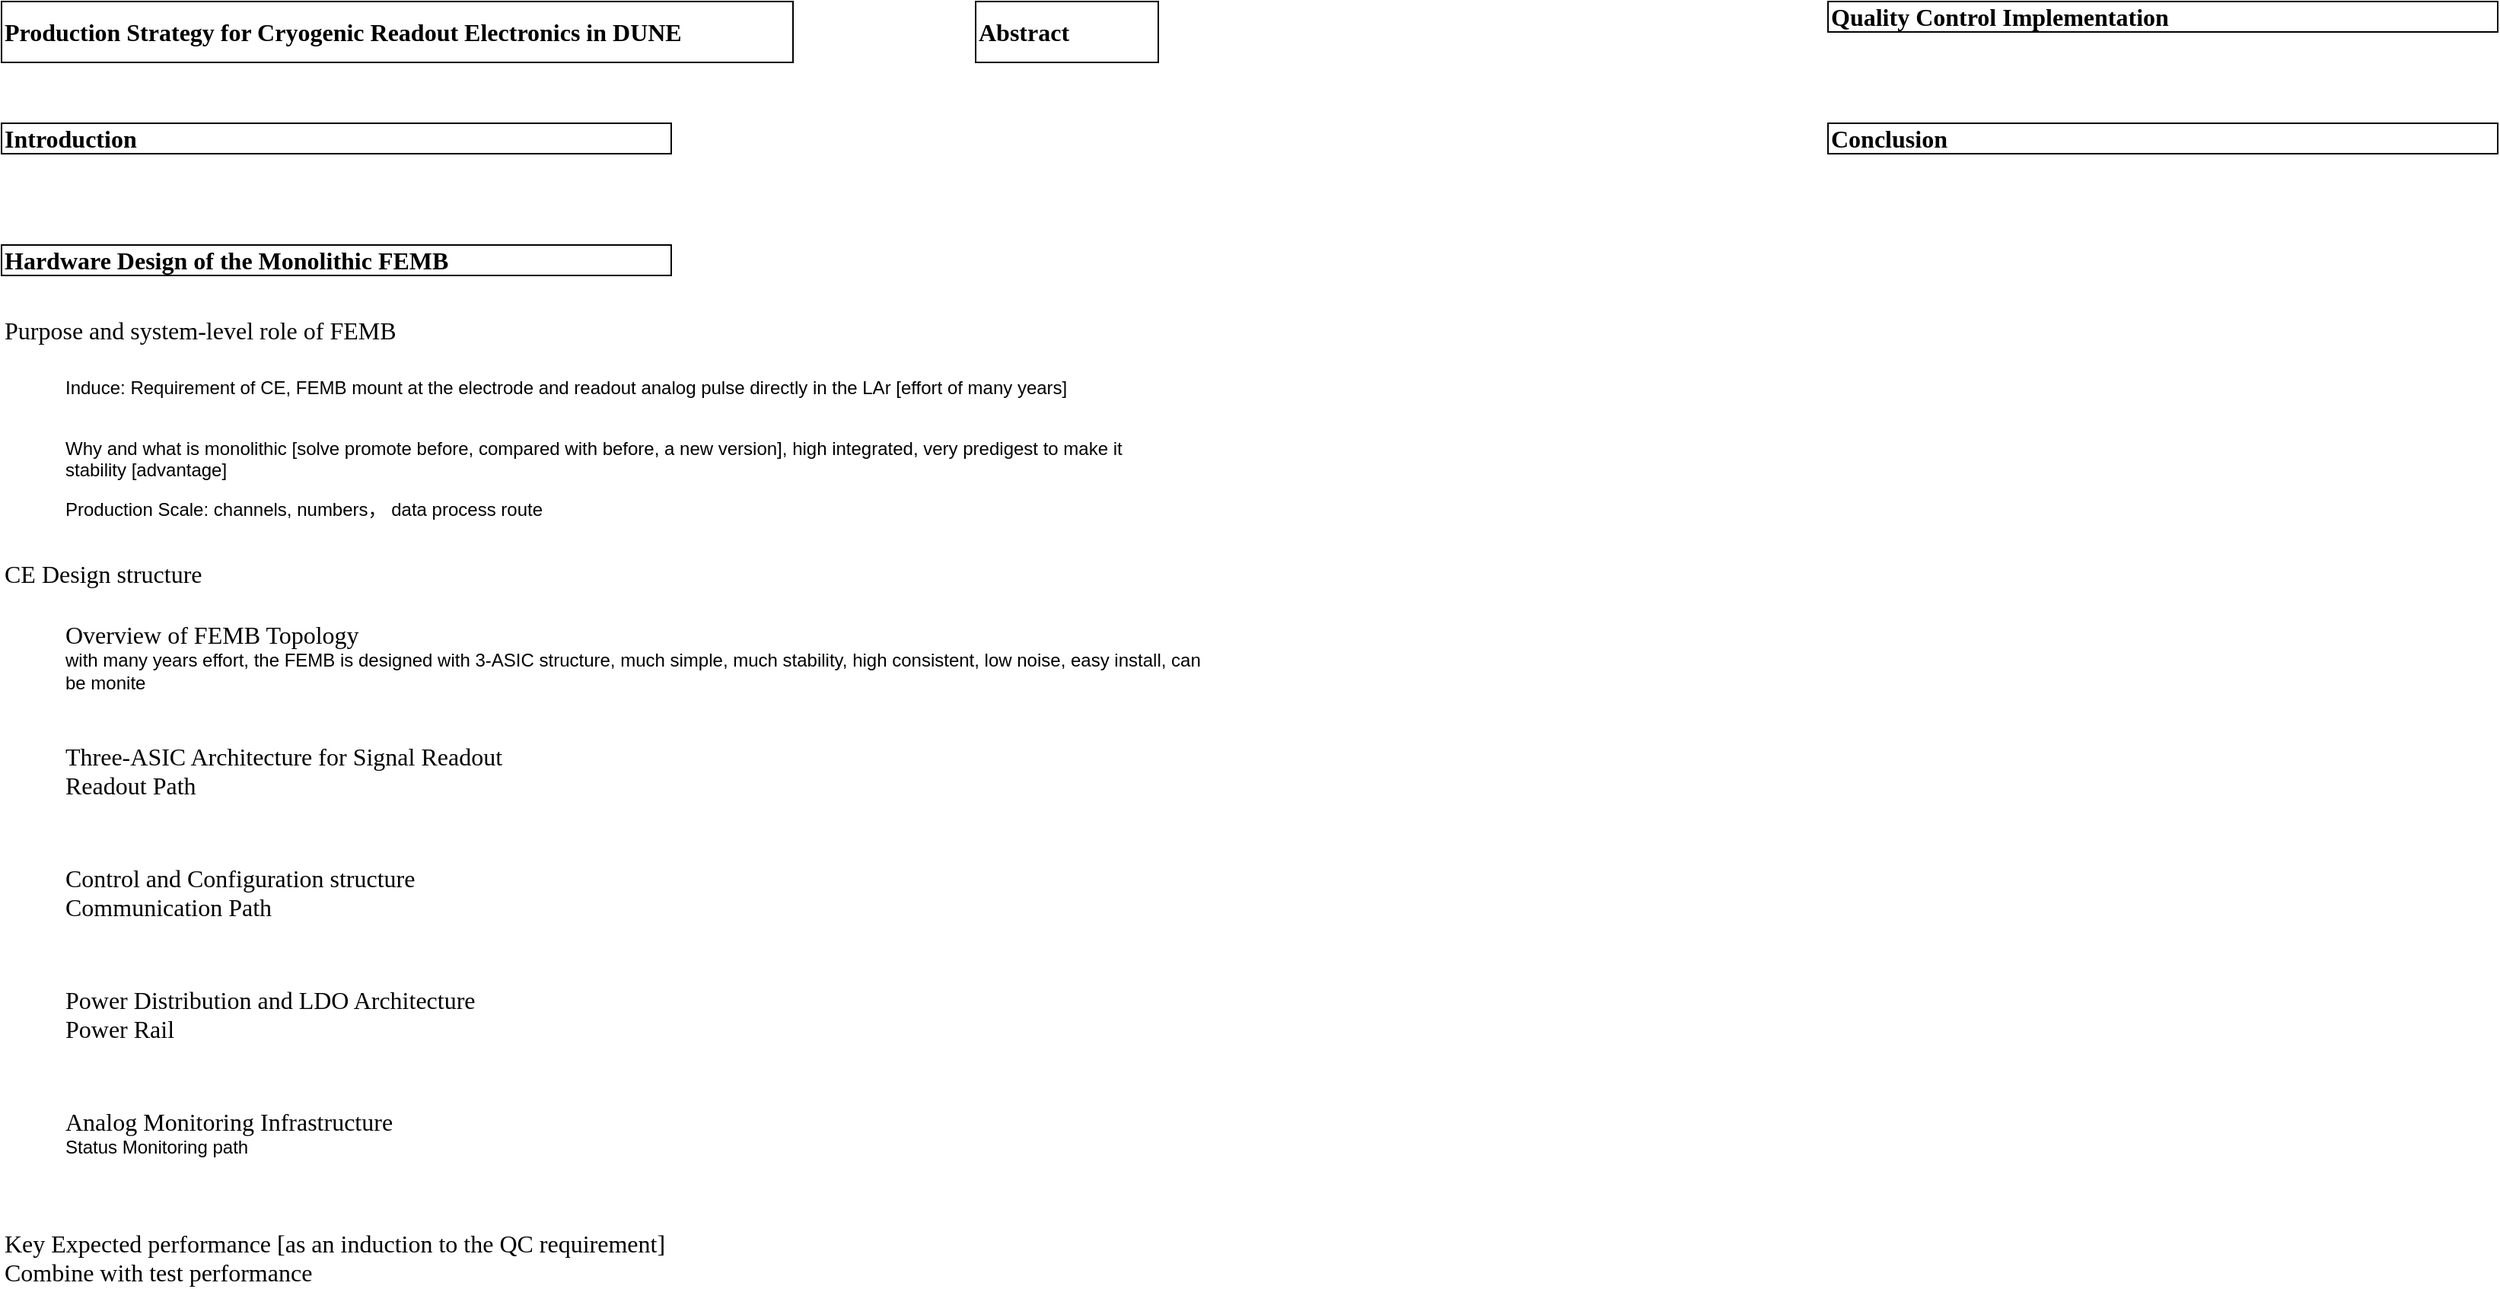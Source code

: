 <mxfile version="27.1.1">
  <diagram name="Page-1" id="kzZ9UD59wHyEcjwjnaLz">
    <mxGraphModel dx="1408" dy="743" grid="1" gridSize="10" guides="1" tooltips="1" connect="1" arrows="1" fold="1" page="1" pageScale="1" pageWidth="1100" pageHeight="850" math="0" shadow="0">
      <root>
        <mxCell id="0" />
        <mxCell id="1" parent="0" />
        <mxCell id="5cuMY69TC_ofjjujHGTF-1" value="Production Strategy for Cryogenic Readout Electronics in DUNE" style="rounded=0;whiteSpace=wrap;html=1;align=left;fontStyle=1;fontSize=16;fontFamily=Times New Roman;" parent="1" vertex="1">
          <mxGeometry x="120" y="80" width="520" height="40" as="geometry" />
        </mxCell>
        <mxCell id="5cuMY69TC_ofjjujHGTF-3" value="Abstract" style="rounded=0;whiteSpace=wrap;html=1;align=left;fontStyle=1;fontSize=16;fontFamily=Times New Roman;" parent="1" vertex="1">
          <mxGeometry x="760" y="80" width="120" height="40" as="geometry" />
        </mxCell>
        <mxCell id="5cuMY69TC_ofjjujHGTF-4" value="Introduction" style="rounded=0;whiteSpace=wrap;html=1;align=left;fontStyle=1;fontSize=16;fontFamily=Times New Roman;" parent="1" vertex="1">
          <mxGeometry x="120" y="160" width="440" height="20" as="geometry" />
        </mxCell>
        <mxCell id="5cuMY69TC_ofjjujHGTF-5" value="Hardware Design of the Monolithic FEMB" style="rounded=0;whiteSpace=wrap;html=1;align=left;fontStyle=1;fontSize=16;fontFamily=Times New Roman;" parent="1" vertex="1">
          <mxGeometry x="120" y="240" width="440" height="20" as="geometry" />
        </mxCell>
        <mxCell id="5cuMY69TC_ofjjujHGTF-6" value="Quality Control Implementation" style="rounded=0;whiteSpace=wrap;html=1;align=left;fontStyle=1;fontSize=16;fontFamily=Times New Roman;" parent="1" vertex="1">
          <mxGeometry x="1320" y="80" width="440" height="20" as="geometry" />
        </mxCell>
        <mxCell id="5cuMY69TC_ofjjujHGTF-7" value="Conclusion" style="rounded=0;whiteSpace=wrap;html=1;align=left;fontStyle=1;fontSize=16;fontFamily=Times New Roman;" parent="1" vertex="1">
          <mxGeometry x="1320" y="160" width="440" height="20" as="geometry" />
        </mxCell>
        <mxCell id="5cuMY69TC_ofjjujHGTF-8" value="&lt;span style=&quot;font-size:12.0pt;mso-bidi-font-size:11.0pt;&amp;lt;br/&amp;gt;line-height:107%;font-family:&amp;quot;Times New Roman&amp;quot;,serif;mso-fareast-font-family:&amp;lt;br/&amp;gt;DengXian;mso-fareast-theme-font:minor-fareast;mso-bidi-theme-font:minor-bidi;&amp;lt;br/&amp;gt;mso-ansi-language:EN-US;mso-fareast-language:ZH-CN;mso-bidi-language:AR-SA&quot;&gt;Purpose and system-level role of FEMB&lt;/span&gt;" style="text;whiteSpace=wrap;html=1;" parent="1" vertex="1">
          <mxGeometry x="120" y="280" width="440" height="30" as="geometry" />
        </mxCell>
        <mxCell id="5cuMY69TC_ofjjujHGTF-9" value="Induce: Requirement of CE, FEMB mount at the electrode and readout analog pulse directly in the LAr [effort of many years]" style="text;whiteSpace=wrap;html=1;" parent="1" vertex="1">
          <mxGeometry x="160" y="320" width="720" height="40" as="geometry" />
        </mxCell>
        <mxCell id="5cuMY69TC_ofjjujHGTF-10" value="Why and what is monolithic [solve promote before, compared with before, a new version], high integrated, very predigest to make it stability [advantage]" style="text;whiteSpace=wrap;html=1;" parent="1" vertex="1">
          <mxGeometry x="160" y="360" width="720" height="30" as="geometry" />
        </mxCell>
        <mxCell id="5cuMY69TC_ofjjujHGTF-12" value="Production Scale: channels, numbers， data process route" style="text;whiteSpace=wrap;html=1;" parent="1" vertex="1">
          <mxGeometry x="160" y="400" width="720" height="30" as="geometry" />
        </mxCell>
        <mxCell id="5cuMY69TC_ofjjujHGTF-13" value="&lt;span style=&quot;font-size:12.0pt;mso-bidi-font-size:11.0pt;&amp;lt;br/&amp;gt;line-height:107%;font-family:&amp;quot;Times New Roman&amp;quot;,serif;mso-fareast-font-family:&amp;lt;br/&amp;gt;DengXian;mso-fareast-theme-font:minor-fareast;mso-bidi-theme-font:minor-bidi;&amp;lt;br/&amp;gt;mso-ansi-language:EN-US;mso-fareast-language:ZH-CN;mso-bidi-language:AR-SA&quot;&gt;CE Design structure&lt;/span&gt;" style="text;whiteSpace=wrap;html=1;" parent="1" vertex="1">
          <mxGeometry x="120" y="440" width="440" height="30" as="geometry" />
        </mxCell>
        <mxCell id="5cuMY69TC_ofjjujHGTF-14" value="&lt;span style=&quot;font-size:12.0pt;mso-bidi-font-size:11.0pt;&amp;lt;br/&amp;gt;line-height:107%;font-family:&amp;quot;Times New Roman&amp;quot;,serif;mso-fareast-font-family:&amp;lt;br/&amp;gt;DengXian;mso-fareast-theme-font:minor-fareast;mso-bidi-theme-font:minor-bidi;&amp;lt;br/&amp;gt;mso-ansi-language:EN-US;mso-fareast-language:ZH-CN;mso-bidi-language:AR-SA&quot;&gt;Overview of FEMB Topology&lt;/span&gt;&lt;div&gt;with many years effort, the FEMB is designed with 3-ASIC structure, much simple, much stability, high consistent, low noise, easy install, can be monite&lt;/div&gt;" style="text;whiteSpace=wrap;html=1;" parent="1" vertex="1">
          <mxGeometry x="160" y="480" width="760" height="40" as="geometry" />
        </mxCell>
        <mxCell id="5cuMY69TC_ofjjujHGTF-15" value="&lt;span style=&quot;font-size:12.0pt;mso-bidi-font-size:11.0pt;&amp;lt;br/&amp;gt;line-height:107%;font-family:&amp;quot;Times New Roman&amp;quot;,serif;mso-fareast-font-family:&amp;lt;br/&amp;gt;DengXian;mso-fareast-theme-font:minor-fareast;mso-bidi-theme-font:minor-bidi;&amp;lt;br/&amp;gt;mso-ansi-language:EN-US;mso-fareast-language:ZH-CN;mso-bidi-language:AR-SA&quot;&gt;Three-ASIC Architecture for Signal Readout&lt;/span&gt;&lt;div&gt;&lt;span style=&quot;font-size:12.0pt;mso-bidi-font-size:11.0pt;&amp;lt;br/&amp;gt;line-height:107%;font-family:&amp;quot;Times New Roman&amp;quot;,serif;mso-fareast-font-family:&amp;lt;br/&amp;gt;DengXian;mso-fareast-theme-font:minor-fareast;mso-bidi-theme-font:minor-bidi;&amp;lt;br/&amp;gt;mso-ansi-language:EN-US;mso-fareast-language:ZH-CN;mso-bidi-language:AR-SA&quot;&gt;Readout Path&lt;/span&gt;&lt;/div&gt;" style="text;whiteSpace=wrap;html=1;" parent="1" vertex="1">
          <mxGeometry x="160" y="560" width="600" height="80" as="geometry" />
        </mxCell>
        <mxCell id="5cuMY69TC_ofjjujHGTF-16" value="&lt;span style=&quot;font-size:12.0pt;mso-bidi-font-size:11.0pt;&amp;lt;br/&amp;gt;line-height:107%;font-family:&amp;quot;Times New Roman&amp;quot;,serif;mso-fareast-font-family:&amp;lt;br/&amp;gt;DengXian;mso-fareast-theme-font:minor-fareast;mso-bidi-theme-font:minor-bidi;&amp;lt;br/&amp;gt;mso-ansi-language:EN-US;mso-fareast-language:ZH-CN;mso-bidi-language:AR-SA&quot;&gt;Key Expected performance [as an induction to the QC requirement]&lt;/span&gt;&lt;div&gt;&lt;span style=&quot;font-size:12.0pt;mso-bidi-font-size:11.0pt;&amp;lt;br/&amp;gt;line-height:107%;font-family:&amp;quot;Times New Roman&amp;quot;,serif;mso-fareast-font-family:&amp;lt;br/&amp;gt;DengXian;mso-fareast-theme-font:minor-fareast;mso-bidi-theme-font:minor-bidi;&amp;lt;br/&amp;gt;mso-ansi-language:EN-US;mso-fareast-language:ZH-CN;mso-bidi-language:AR-SA&quot;&gt;Combine with test performance&lt;/span&gt;&lt;/div&gt;" style="text;whiteSpace=wrap;html=1;" parent="1" vertex="1">
          <mxGeometry x="120" y="880" width="600" height="30" as="geometry" />
        </mxCell>
        <mxCell id="5cuMY69TC_ofjjujHGTF-17" value="&lt;span style=&quot;font-size:12.0pt;mso-bidi-font-size:11.0pt;&amp;lt;br/&amp;gt;line-height:107%;font-family:&amp;quot;Times New Roman&amp;quot;,serif;mso-fareast-font-family:&amp;lt;br/&amp;gt;DengXian;mso-fareast-theme-font:minor-fareast;mso-bidi-theme-font:minor-bidi;&amp;lt;br/&amp;gt;mso-ansi-language:EN-US;mso-fareast-language:ZH-CN;mso-bidi-language:AR-SA&quot;&gt;Control and Configuration structure&lt;/span&gt;&lt;div&gt;&lt;span style=&quot;font-size:12.0pt;mso-bidi-font-size:11.0pt;&amp;lt;br/&amp;gt;line-height:107%;font-family:&amp;quot;Times New Roman&amp;quot;,serif;mso-fareast-font-family:&amp;lt;br/&amp;gt;DengXian;mso-fareast-theme-font:minor-fareast;mso-bidi-theme-font:minor-bidi;&amp;lt;br/&amp;gt;mso-ansi-language:EN-US;mso-fareast-language:ZH-CN;mso-bidi-language:AR-SA&quot;&gt;Communication Path&lt;/span&gt;&lt;/div&gt;" style="text;whiteSpace=wrap;html=1;" parent="1" vertex="1">
          <mxGeometry x="160" y="640" width="600" height="30" as="geometry" />
        </mxCell>
        <mxCell id="5cuMY69TC_ofjjujHGTF-18" value="&lt;span style=&quot;font-size:12.0pt;mso-bidi-font-size:11.0pt;&amp;lt;br/&amp;gt;line-height:107%;font-family:&amp;quot;Times New Roman&amp;quot;,serif;mso-fareast-font-family:&amp;lt;br/&amp;gt;DengXian;mso-fareast-theme-font:minor-fareast;mso-bidi-theme-font:minor-bidi;&amp;lt;br/&amp;gt;mso-ansi-language:EN-US;mso-fareast-language:ZH-CN;mso-bidi-language:AR-SA&quot;&gt;Power Distribution and LDO Architecture&lt;/span&gt;&lt;div&gt;&lt;span style=&quot;font-size:12.0pt;mso-bidi-font-size:11.0pt;&amp;lt;br/&amp;gt;line-height:107%;font-family:&amp;quot;Times New Roman&amp;quot;,serif;mso-fareast-font-family:&amp;lt;br/&amp;gt;DengXian;mso-fareast-theme-font:minor-fareast;mso-bidi-theme-font:minor-bidi;&amp;lt;br/&amp;gt;mso-ansi-language:EN-US;mso-fareast-language:ZH-CN;mso-bidi-language:AR-SA&quot;&gt;Power Rail&lt;/span&gt;&lt;/div&gt;" style="text;whiteSpace=wrap;html=1;" parent="1" vertex="1">
          <mxGeometry x="160" y="720" width="600" height="30" as="geometry" />
        </mxCell>
        <mxCell id="5cuMY69TC_ofjjujHGTF-19" value="&lt;font face=&quot;Times New Roman, serif&quot;&gt;&lt;span style=&quot;font-size: 16px;&quot;&gt;Analog Monitoring Infrastructure&lt;/span&gt;&lt;/font&gt;&lt;div&gt;Status Monitoring path&lt;/div&gt;" style="text;whiteSpace=wrap;html=1;" parent="1" vertex="1">
          <mxGeometry x="160" y="800" width="600" height="30" as="geometry" />
        </mxCell>
      </root>
    </mxGraphModel>
  </diagram>
</mxfile>
